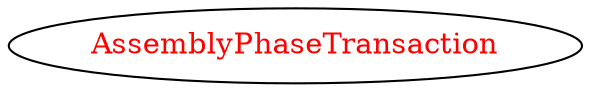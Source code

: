 digraph dependencyGraph {
 concentrate=true;
 ranksep="2.0";
 rankdir="LR"; 
 splines="ortho";
"AssemblyPhaseTransaction" [fontcolor="red"];
}